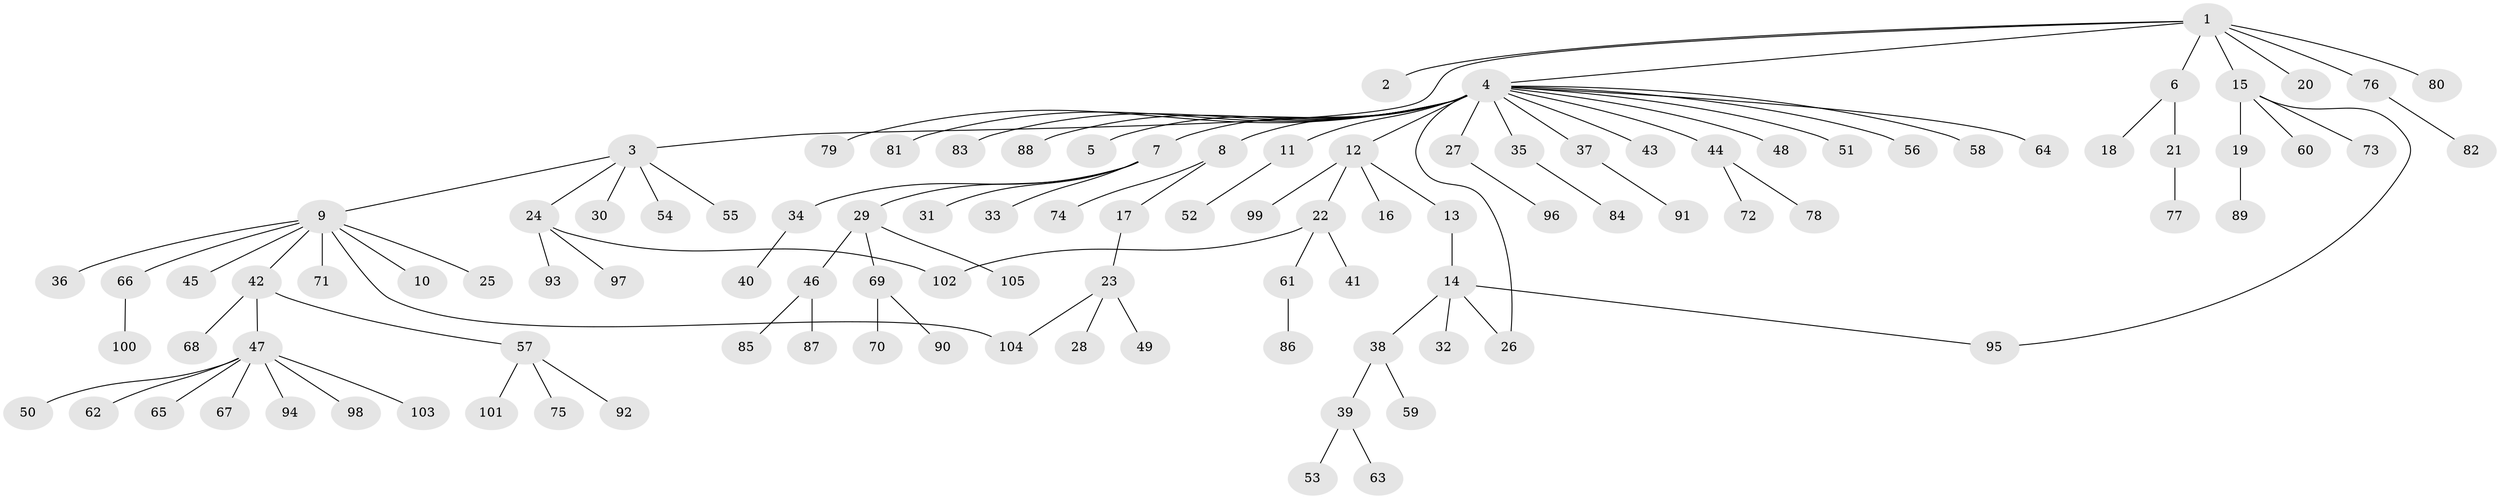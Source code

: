 // coarse degree distribution, {7: 0.025974025974025976, 5: 0.025974025974025976, 24: 0.012987012987012988, 1: 0.6753246753246753, 2: 0.12987012987012986, 3: 0.06493506493506493, 9: 0.012987012987012988, 4: 0.05194805194805195}
// Generated by graph-tools (version 1.1) at 2025/51/02/27/25 19:51:59]
// undirected, 105 vertices, 108 edges
graph export_dot {
graph [start="1"]
  node [color=gray90,style=filled];
  1;
  2;
  3;
  4;
  5;
  6;
  7;
  8;
  9;
  10;
  11;
  12;
  13;
  14;
  15;
  16;
  17;
  18;
  19;
  20;
  21;
  22;
  23;
  24;
  25;
  26;
  27;
  28;
  29;
  30;
  31;
  32;
  33;
  34;
  35;
  36;
  37;
  38;
  39;
  40;
  41;
  42;
  43;
  44;
  45;
  46;
  47;
  48;
  49;
  50;
  51;
  52;
  53;
  54;
  55;
  56;
  57;
  58;
  59;
  60;
  61;
  62;
  63;
  64;
  65;
  66;
  67;
  68;
  69;
  70;
  71;
  72;
  73;
  74;
  75;
  76;
  77;
  78;
  79;
  80;
  81;
  82;
  83;
  84;
  85;
  86;
  87;
  88;
  89;
  90;
  91;
  92;
  93;
  94;
  95;
  96;
  97;
  98;
  99;
  100;
  101;
  102;
  103;
  104;
  105;
  1 -- 2;
  1 -- 3;
  1 -- 4;
  1 -- 6;
  1 -- 15;
  1 -- 20;
  1 -- 76;
  1 -- 80;
  3 -- 9;
  3 -- 24;
  3 -- 30;
  3 -- 54;
  3 -- 55;
  4 -- 5;
  4 -- 7;
  4 -- 8;
  4 -- 11;
  4 -- 12;
  4 -- 26;
  4 -- 27;
  4 -- 35;
  4 -- 37;
  4 -- 43;
  4 -- 44;
  4 -- 48;
  4 -- 51;
  4 -- 56;
  4 -- 58;
  4 -- 64;
  4 -- 79;
  4 -- 81;
  4 -- 83;
  4 -- 88;
  6 -- 18;
  6 -- 21;
  7 -- 29;
  7 -- 31;
  7 -- 33;
  7 -- 34;
  8 -- 17;
  8 -- 74;
  9 -- 10;
  9 -- 25;
  9 -- 36;
  9 -- 42;
  9 -- 45;
  9 -- 66;
  9 -- 71;
  9 -- 104;
  11 -- 52;
  12 -- 13;
  12 -- 16;
  12 -- 22;
  12 -- 99;
  13 -- 14;
  14 -- 26;
  14 -- 32;
  14 -- 38;
  14 -- 95;
  15 -- 19;
  15 -- 60;
  15 -- 73;
  15 -- 95;
  17 -- 23;
  19 -- 89;
  21 -- 77;
  22 -- 41;
  22 -- 61;
  22 -- 102;
  23 -- 28;
  23 -- 49;
  23 -- 104;
  24 -- 93;
  24 -- 97;
  24 -- 102;
  27 -- 96;
  29 -- 46;
  29 -- 69;
  29 -- 105;
  34 -- 40;
  35 -- 84;
  37 -- 91;
  38 -- 39;
  38 -- 59;
  39 -- 53;
  39 -- 63;
  42 -- 47;
  42 -- 57;
  42 -- 68;
  44 -- 72;
  44 -- 78;
  46 -- 85;
  46 -- 87;
  47 -- 50;
  47 -- 62;
  47 -- 65;
  47 -- 67;
  47 -- 94;
  47 -- 98;
  47 -- 103;
  57 -- 75;
  57 -- 92;
  57 -- 101;
  61 -- 86;
  66 -- 100;
  69 -- 70;
  69 -- 90;
  76 -- 82;
}
